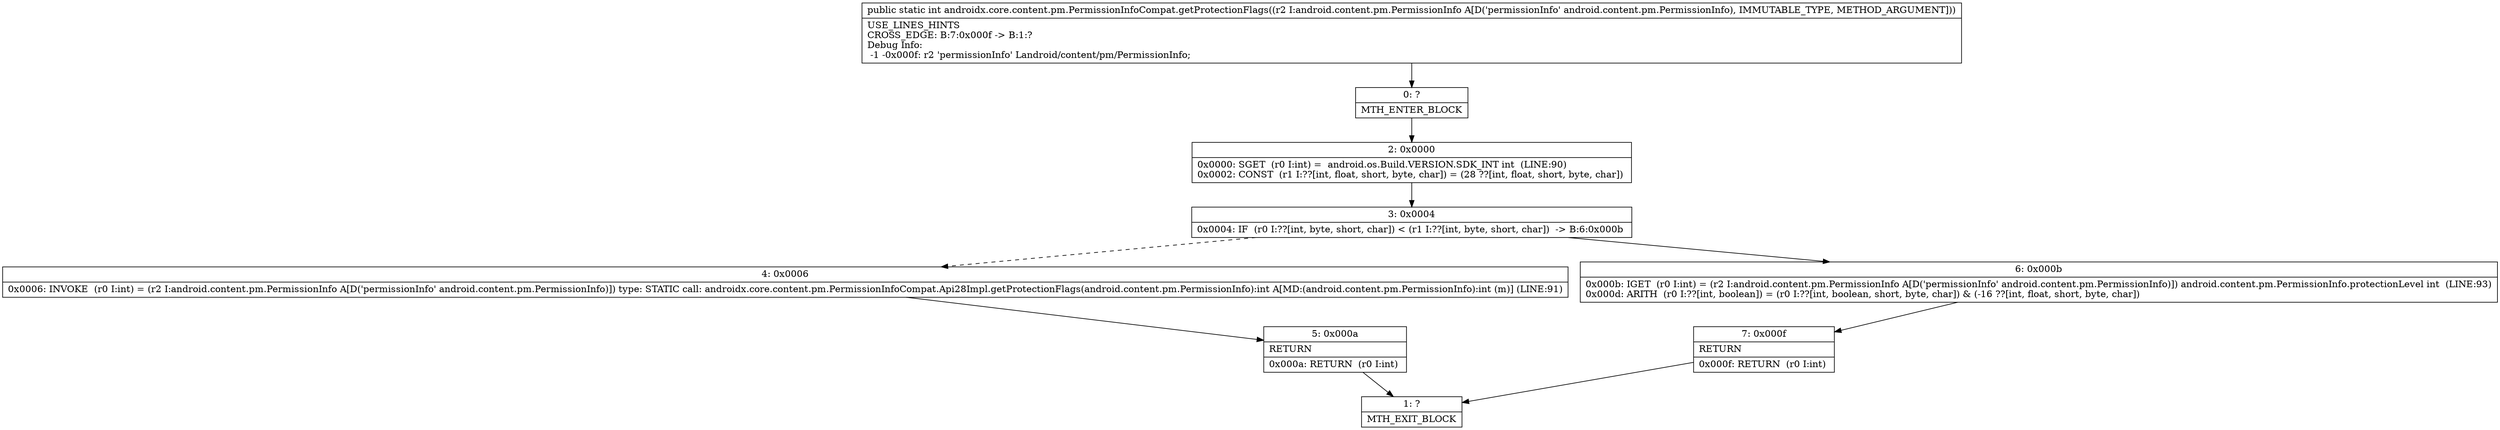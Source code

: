 digraph "CFG forandroidx.core.content.pm.PermissionInfoCompat.getProtectionFlags(Landroid\/content\/pm\/PermissionInfo;)I" {
Node_0 [shape=record,label="{0\:\ ?|MTH_ENTER_BLOCK\l}"];
Node_2 [shape=record,label="{2\:\ 0x0000|0x0000: SGET  (r0 I:int) =  android.os.Build.VERSION.SDK_INT int  (LINE:90)\l0x0002: CONST  (r1 I:??[int, float, short, byte, char]) = (28 ??[int, float, short, byte, char]) \l}"];
Node_3 [shape=record,label="{3\:\ 0x0004|0x0004: IF  (r0 I:??[int, byte, short, char]) \< (r1 I:??[int, byte, short, char])  \-\> B:6:0x000b \l}"];
Node_4 [shape=record,label="{4\:\ 0x0006|0x0006: INVOKE  (r0 I:int) = (r2 I:android.content.pm.PermissionInfo A[D('permissionInfo' android.content.pm.PermissionInfo)]) type: STATIC call: androidx.core.content.pm.PermissionInfoCompat.Api28Impl.getProtectionFlags(android.content.pm.PermissionInfo):int A[MD:(android.content.pm.PermissionInfo):int (m)] (LINE:91)\l}"];
Node_5 [shape=record,label="{5\:\ 0x000a|RETURN\l|0x000a: RETURN  (r0 I:int) \l}"];
Node_1 [shape=record,label="{1\:\ ?|MTH_EXIT_BLOCK\l}"];
Node_6 [shape=record,label="{6\:\ 0x000b|0x000b: IGET  (r0 I:int) = (r2 I:android.content.pm.PermissionInfo A[D('permissionInfo' android.content.pm.PermissionInfo)]) android.content.pm.PermissionInfo.protectionLevel int  (LINE:93)\l0x000d: ARITH  (r0 I:??[int, boolean]) = (r0 I:??[int, boolean, short, byte, char]) & (\-16 ??[int, float, short, byte, char]) \l}"];
Node_7 [shape=record,label="{7\:\ 0x000f|RETURN\l|0x000f: RETURN  (r0 I:int) \l}"];
MethodNode[shape=record,label="{public static int androidx.core.content.pm.PermissionInfoCompat.getProtectionFlags((r2 I:android.content.pm.PermissionInfo A[D('permissionInfo' android.content.pm.PermissionInfo), IMMUTABLE_TYPE, METHOD_ARGUMENT]))  | USE_LINES_HINTS\lCROSS_EDGE: B:7:0x000f \-\> B:1:?\lDebug Info:\l  \-1 \-0x000f: r2 'permissionInfo' Landroid\/content\/pm\/PermissionInfo;\l}"];
MethodNode -> Node_0;Node_0 -> Node_2;
Node_2 -> Node_3;
Node_3 -> Node_4[style=dashed];
Node_3 -> Node_6;
Node_4 -> Node_5;
Node_5 -> Node_1;
Node_6 -> Node_7;
Node_7 -> Node_1;
}

